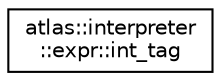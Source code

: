 digraph "Graphical Class Hierarchy"
{
  edge [fontname="Helvetica",fontsize="10",labelfontname="Helvetica",labelfontsize="10"];
  node [fontname="Helvetica",fontsize="10",shape=record];
  rankdir="LR";
  Node1 [label="atlas::interpreter\l::expr::int_tag",height=0.2,width=0.4,color="black", fillcolor="white", style="filled",URL="$structatlas_1_1interpreter_1_1expr_1_1int__tag.html"];
}
